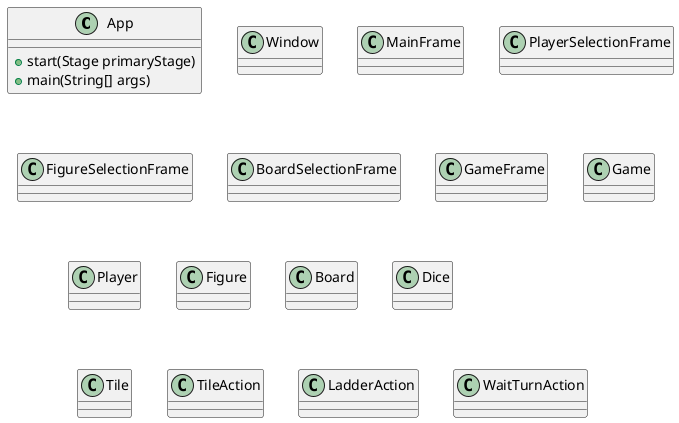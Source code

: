 @startuml

class App {
    +start(Stage primaryStage)
    +main(String[] args)
}

class Window {

}

class MainFrame {

}

class PlayerSelectionFrame {

}

class FigureSelectionFrame {

}

class BoardSelectionFrame {

}

class GameFrame {

}

class Game {
    
}

class Player {

}

class Figure {

}

class Board {

}

class Dice {

}

class Tile {

}

class TileAction {

}

class LadderAction {

}

class WaitTurnAction {

}

@enduml